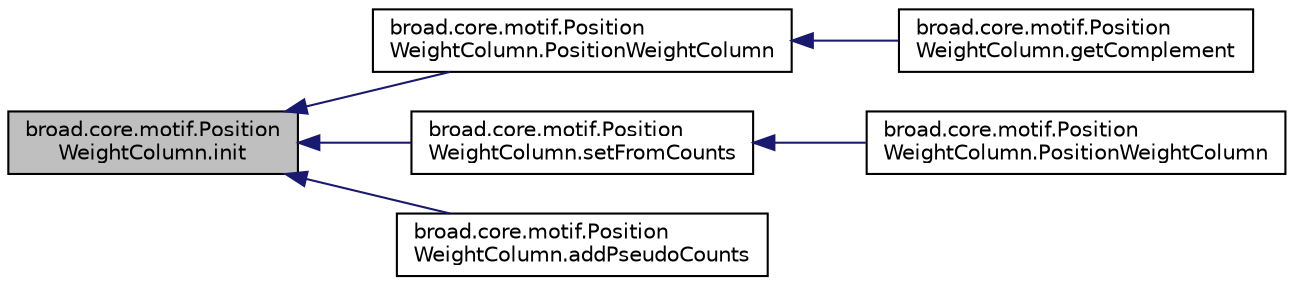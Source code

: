 digraph "broad.core.motif.PositionWeightColumn.init"
{
  edge [fontname="Helvetica",fontsize="10",labelfontname="Helvetica",labelfontsize="10"];
  node [fontname="Helvetica",fontsize="10",shape=record];
  rankdir="LR";
  Node1 [label="broad.core.motif.Position\lWeightColumn.init",height=0.2,width=0.4,color="black", fillcolor="grey75", style="filled" fontcolor="black"];
  Node1 -> Node2 [dir="back",color="midnightblue",fontsize="10",style="solid"];
  Node2 [label="broad.core.motif.Position\lWeightColumn.PositionWeightColumn",height=0.2,width=0.4,color="black", fillcolor="white", style="filled",URL="$classbroad_1_1core_1_1motif_1_1_position_weight_column.html#a3f6de7b7a5d85e2e35becc1ade7b4549"];
  Node2 -> Node3 [dir="back",color="midnightblue",fontsize="10",style="solid"];
  Node3 [label="broad.core.motif.Position\lWeightColumn.getComplement",height=0.2,width=0.4,color="black", fillcolor="white", style="filled",URL="$classbroad_1_1core_1_1motif_1_1_position_weight_column.html#a3b8fc8d22e61e6e7d681c7e200dc4e5d"];
  Node1 -> Node4 [dir="back",color="midnightblue",fontsize="10",style="solid"];
  Node4 [label="broad.core.motif.Position\lWeightColumn.setFromCounts",height=0.2,width=0.4,color="black", fillcolor="white", style="filled",URL="$classbroad_1_1core_1_1motif_1_1_position_weight_column.html#aa264b4ccb3a80288204ac503d629cda3"];
  Node4 -> Node5 [dir="back",color="midnightblue",fontsize="10",style="solid"];
  Node5 [label="broad.core.motif.Position\lWeightColumn.PositionWeightColumn",height=0.2,width=0.4,color="black", fillcolor="white", style="filled",URL="$classbroad_1_1core_1_1motif_1_1_position_weight_column.html#a9cdd51008dd45f606b1467484c0b21a7"];
  Node1 -> Node6 [dir="back",color="midnightblue",fontsize="10",style="solid"];
  Node6 [label="broad.core.motif.Position\lWeightColumn.addPseudoCounts",height=0.2,width=0.4,color="black", fillcolor="white", style="filled",URL="$classbroad_1_1core_1_1motif_1_1_position_weight_column.html#ace1830010f357d09410350f2676d9f38"];
}
